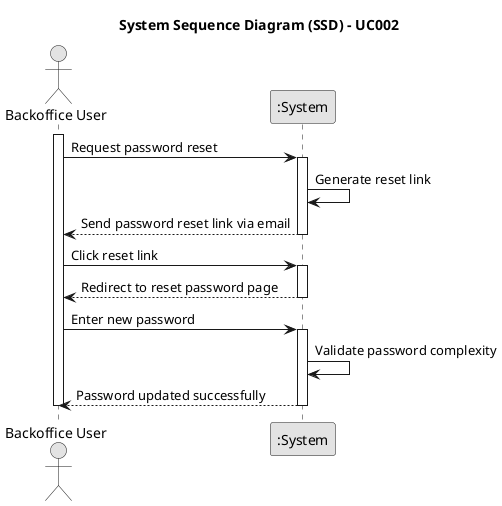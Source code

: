 @startuml
skinparam monochrome true
skinparam packageStyle rectangle
skinparam shadowing false

title System Sequence Diagram (SSD) - UC002
actor "Backoffice User" as BU
participant ":System" as System

activate BU

    BU -> System: Request password reset

    activate System
        System -> System: Generate reset link
        System --> BU: Send password reset link via email
    deactivate System

    BU -> System: Click reset link

    activate System
        System --> BU: Redirect to reset password page
    deactivate System

    BU -> System: Enter new password

    activate System
        System -> System: Validate password complexity
        System --> BU: Password updated successfully
    deactivate System

deactivate BU

@enduml
